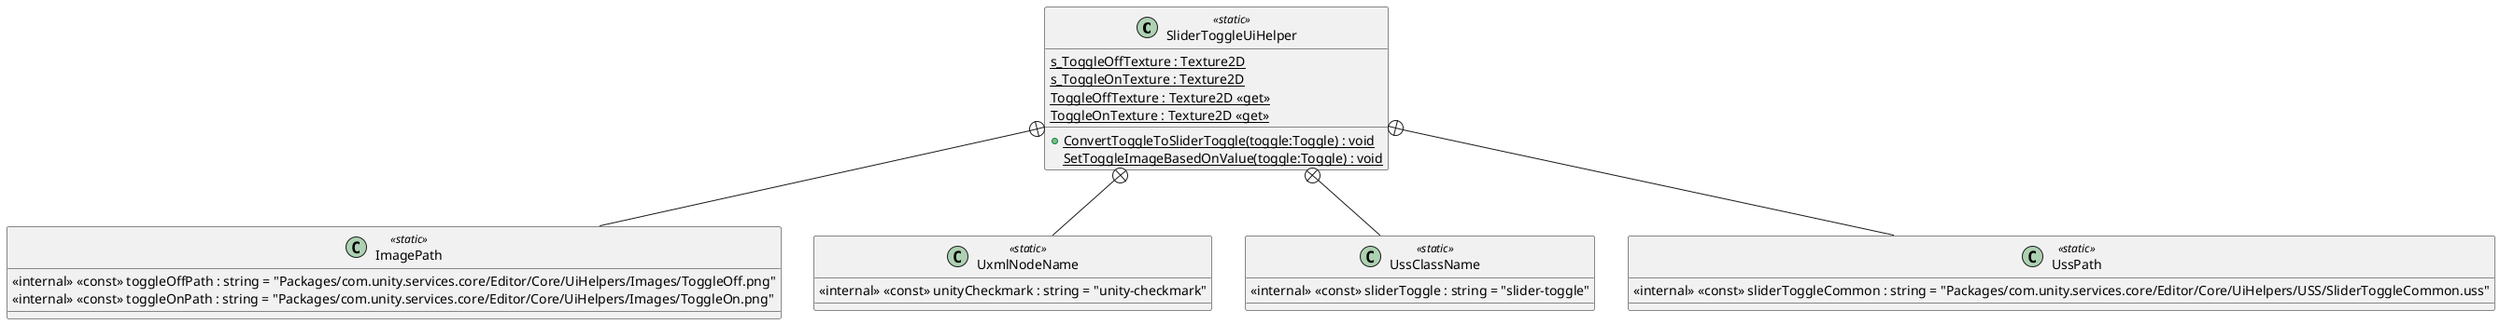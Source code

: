 @startuml
class SliderToggleUiHelper <<static>> {
    {static} s_ToggleOffTexture : Texture2D
    {static} s_ToggleOnTexture : Texture2D
    {static} ToggleOffTexture : Texture2D <<get>>
    {static} ToggleOnTexture : Texture2D <<get>>
    + {static} ConvertToggleToSliderToggle(toggle:Toggle) : void
    {static} SetToggleImageBasedOnValue(toggle:Toggle) : void
}
class ImagePath <<static>> {
    <<internal>> <<const>> toggleOffPath : string = "Packages/com.unity.services.core/Editor/Core/UiHelpers/Images/ToggleOff.png"
    <<internal>> <<const>> toggleOnPath : string = "Packages/com.unity.services.core/Editor/Core/UiHelpers/Images/ToggleOn.png"
}
class UxmlNodeName <<static>> {
    <<internal>> <<const>> unityCheckmark : string = "unity-checkmark"
}
class UssClassName <<static>> {
    <<internal>> <<const>> sliderToggle : string = "slider-toggle"
}
class UssPath <<static>> {
    <<internal>> <<const>> sliderToggleCommon : string = "Packages/com.unity.services.core/Editor/Core/UiHelpers/USS/SliderToggleCommon.uss"
}
SliderToggleUiHelper +-- ImagePath
SliderToggleUiHelper +-- UxmlNodeName
SliderToggleUiHelper +-- UssClassName
SliderToggleUiHelper +-- UssPath
@enduml
